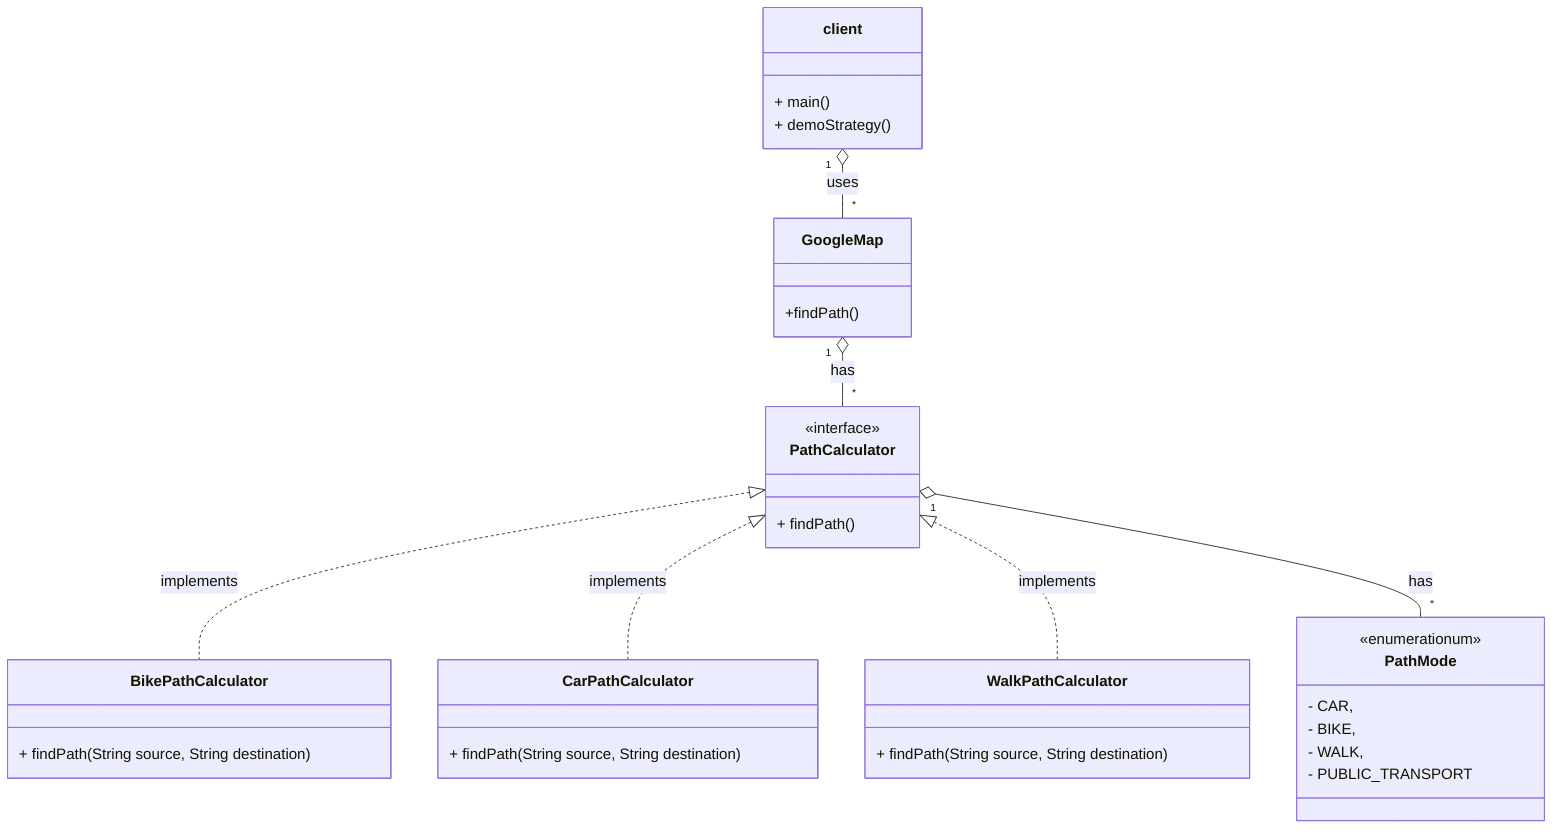classDiagram
    class GoogleMap {
        +findPath()
    }
    class PathMode {
        <<enumerationum>>
        - CAR,
        - BIKE,
        - WALK,
        - PUBLIC_TRANSPORT
    }
    class client {
        + main()
        + demoStrategy()
    }
    class PathCalculator {
        <<interface>>
        + findPath()
    }

    class BikePathCalculator {
        + findPath(String source, String destination)
    }
    class CarPathCalculator {
        + findPath(String source, String destination)
    }
    class WalkPathCalculator {
        + findPath(String source, String destination)
    }

    PathCalculator <|.. BikePathCalculator: implements
    PathCalculator <|.. CarPathCalculator: implements
    PathCalculator <|.. WalkPathCalculator: implements

GoogleMap "1" o-- "*" PathCalculator: has
PathCalculator "1" o-- "*" PathMode: has
client "1" o-- "*" GoogleMap: uses